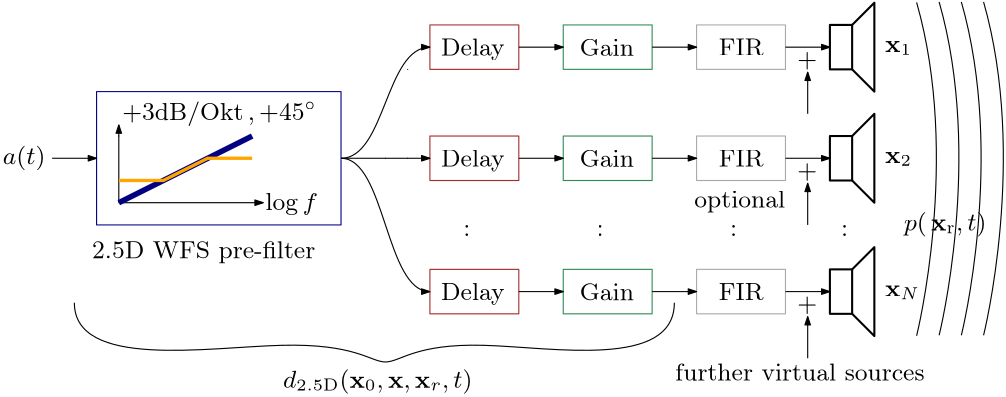 <?xml version="1.0"?>
<!DOCTYPE ipe SYSTEM "ipe.dtd">
<ipe version="70218" creator="Ipe 7.2.24">
<info created="D:20210324232528" modified="D:20221019175349"/>
<ipestyle name="basic">
<symbol name="arrow/arc(spx)">
<path stroke="sym-stroke" fill="sym-stroke" pen="sym-pen">
0 0 m
-1 0.333 l
-1 -0.333 l
h
</path>
</symbol>
<symbol name="arrow/farc(spx)">
<path stroke="sym-stroke" fill="white" pen="sym-pen">
0 0 m
-1 0.333 l
-1 -0.333 l
h
</path>
</symbol>
<symbol name="arrow/ptarc(spx)">
<path stroke="sym-stroke" fill="sym-stroke" pen="sym-pen">
0 0 m
-1 0.333 l
-0.8 0 l
-1 -0.333 l
h
</path>
</symbol>
<symbol name="arrow/fptarc(spx)">
<path stroke="sym-stroke" fill="white" pen="sym-pen">
0 0 m
-1 0.333 l
-0.8 0 l
-1 -0.333 l
h
</path>
</symbol>
<symbol name="mark/circle(sx)" transformations="translations">
<path fill="sym-stroke">
0.6 0 0 0.6 0 0 e
0.4 0 0 0.4 0 0 e
</path>
</symbol>
<symbol name="mark/disk(sx)" transformations="translations">
<path fill="sym-stroke">
0.6 0 0 0.6 0 0 e
</path>
</symbol>
<symbol name="mark/fdisk(sfx)" transformations="translations">
<group>
<path fill="sym-fill">
0.5 0 0 0.5 0 0 e
</path>
<path fill="sym-stroke" fillrule="eofill">
0.6 0 0 0.6 0 0 e
0.4 0 0 0.4 0 0 e
</path>
</group>
</symbol>
<symbol name="mark/box(sx)" transformations="translations">
<path fill="sym-stroke" fillrule="eofill">
-0.6 -0.6 m
0.6 -0.6 l
0.6 0.6 l
-0.6 0.6 l
h
-0.4 -0.4 m
0.4 -0.4 l
0.4 0.4 l
-0.4 0.4 l
h
</path>
</symbol>
<symbol name="mark/square(sx)" transformations="translations">
<path fill="sym-stroke">
-0.6 -0.6 m
0.6 -0.6 l
0.6 0.6 l
-0.6 0.6 l
h
</path>
</symbol>
<symbol name="mark/fsquare(sfx)" transformations="translations">
<group>
<path fill="sym-fill">
-0.5 -0.5 m
0.5 -0.5 l
0.5 0.5 l
-0.5 0.5 l
h
</path>
<path fill="sym-stroke" fillrule="eofill">
-0.6 -0.6 m
0.6 -0.6 l
0.6 0.6 l
-0.6 0.6 l
h
-0.4 -0.4 m
0.4 -0.4 l
0.4 0.4 l
-0.4 0.4 l
h
</path>
</group>
</symbol>
<symbol name="mark/cross(sx)" transformations="translations">
<group>
<path fill="sym-stroke">
-0.43 -0.57 m
0.57 0.43 l
0.43 0.57 l
-0.57 -0.43 l
h
</path>
<path fill="sym-stroke">
-0.43 0.57 m
0.57 -0.43 l
0.43 -0.57 l
-0.57 0.43 l
h
</path>
</group>
</symbol>
<symbol name="arrow/fnormal(spx)">
<path stroke="sym-stroke" fill="white" pen="sym-pen">
0 0 m
-1 0.333 l
-1 -0.333 l
h
</path>
</symbol>
<symbol name="arrow/pointed(spx)">
<path stroke="sym-stroke" fill="sym-stroke" pen="sym-pen">
0 0 m
-1 0.333 l
-0.8 0 l
-1 -0.333 l
h
</path>
</symbol>
<symbol name="arrow/fpointed(spx)">
<path stroke="sym-stroke" fill="white" pen="sym-pen">
0 0 m
-1 0.333 l
-0.8 0 l
-1 -0.333 l
h
</path>
</symbol>
<symbol name="arrow/linear(spx)">
<path stroke="sym-stroke" pen="sym-pen">
-1 0.333 m
0 0 l
-1 -0.333 l
</path>
</symbol>
<symbol name="arrow/fdouble(spx)">
<path stroke="sym-stroke" fill="white" pen="sym-pen">
0 0 m
-1 0.333 l
-1 -0.333 l
h
-1 0 m
-2 0.333 l
-2 -0.333 l
h
</path>
</symbol>
<symbol name="arrow/double(spx)">
<path stroke="sym-stroke" fill="sym-stroke" pen="sym-pen">
0 0 m
-1 0.333 l
-1 -0.333 l
h
-1 0 m
-2 0.333 l
-2 -0.333 l
h
</path>
</symbol>
<symbol name="arrow/mid-normal(spx)">
<path stroke="sym-stroke" fill="sym-stroke" pen="sym-pen">
0.5 0 m
-0.5 0.333 l
-0.5 -0.333 l
h
</path>
</symbol>
<symbol name="arrow/mid-fnormal(spx)">
<path stroke="sym-stroke" fill="white" pen="sym-pen">
0.5 0 m
-0.5 0.333 l
-0.5 -0.333 l
h
</path>
</symbol>
<symbol name="arrow/mid-pointed(spx)">
<path stroke="sym-stroke" fill="sym-stroke" pen="sym-pen">
0.5 0 m
-0.5 0.333 l
-0.3 0 l
-0.5 -0.333 l
h
</path>
</symbol>
<symbol name="arrow/mid-fpointed(spx)">
<path stroke="sym-stroke" fill="white" pen="sym-pen">
0.5 0 m
-0.5 0.333 l
-0.3 0 l
-0.5 -0.333 l
h
</path>
</symbol>
<symbol name="arrow/mid-double(spx)">
<path stroke="sym-stroke" fill="sym-stroke" pen="sym-pen">
1 0 m
0 0.333 l
0 -0.333 l
h
0 0 m
-1 0.333 l
-1 -0.333 l
h
</path>
</symbol>
<symbol name="arrow/mid-fdouble(spx)">
<path stroke="sym-stroke" fill="white" pen="sym-pen">
1 0 m
0 0.333 l
0 -0.333 l
h
0 0 m
-1 0.333 l
-1 -0.333 l
h
</path>
</symbol>
<anglesize name="22.5 deg" value="22.5"/>
<anglesize name="30 deg" value="30"/>
<anglesize name="45 deg" value="45"/>
<anglesize name="60 deg" value="60"/>
<anglesize name="90 deg" value="90"/>
<arrowsize name="large" value="10"/>
<arrowsize name="small" value="5"/>
<arrowsize name="tiny" value="3"/>
<color name="blue" value="0 0 1"/>
<color name="brown" value="0.647 0.165 0.165"/>
<color name="darkblue" value="0 0 0.545"/>
<color name="darkcyan" value="0 0.545 0.545"/>
<color name="darkgray" value="0.663"/>
<color name="darkgreen" value="0 0.392 0"/>
<color name="darkmagenta" value="0.545 0 0.545"/>
<color name="darkorange" value="1 0.549 0"/>
<color name="darkred" value="0.545 0 0"/>
<color name="gold" value="1 0.843 0"/>
<color name="gray" value="0.745"/>
<color name="green" value="0 1 0"/>
<color name="lightblue" value="0.678 0.847 0.902"/>
<color name="lightcyan" value="0.878 1 1"/>
<color name="lightgray" value="0.827"/>
<color name="lightgreen" value="0.565 0.933 0.565"/>
<color name="lightyellow" value="1 1 0.878"/>
<color name="navy" value="0 0 0.502"/>
<color name="orange" value="1 0.647 0"/>
<color name="pink" value="1 0.753 0.796"/>
<color name="purple" value="0.627 0.125 0.941"/>
<color name="red" value="1 0 0"/>
<color name="seagreen" value="0.18 0.545 0.341"/>
<color name="turquoise" value="0.251 0.878 0.816"/>
<color name="violet" value="0.933 0.51 0.933"/>
<color name="yellow" value="1 1 0"/>
<dashstyle name="dash dot dotted" value="[4 2 1 2 1 2] 0"/>
<dashstyle name="dash dotted" value="[4 2 1 2] 0"/>
<dashstyle name="dashed" value="[4] 0"/>
<dashstyle name="dotted" value="[1 3] 0"/>
<gridsize name="10 pts (~3.5 mm)" value="10"/>
<gridsize name="14 pts (~5 mm)" value="14"/>
<gridsize name="16 pts (~6 mm)" value="16"/>
<gridsize name="20 pts (~7 mm)" value="20"/>
<gridsize name="28 pts (~10 mm)" value="28"/>
<gridsize name="32 pts (~12 mm)" value="32"/>
<gridsize name="4 pts" value="4"/>
<gridsize name="56 pts (~20 mm)" value="56"/>
<gridsize name="8 pts (~3 mm)" value="8"/>
<opacity name="10%" value="0.1"/>
<opacity name="30%" value="0.3"/>
<opacity name="50%" value="0.5"/>
<opacity name="75%" value="0.75"/>
<pen name="fat" value="1.2"/>
<pen name="heavier" value="0.8"/>
<pen name="ultrafat" value="2"/>
<symbolsize name="large" value="5"/>
<symbolsize name="small" value="2"/>
<symbolsize name="tiny" value="1.1"/>
<textsize name="Huge" value="\Huge"/>
<textsize name="LARGE" value="\LARGE"/>
<textsize name="Large" value="\Large"/>
<textsize name="footnote" value="\footnotesize"/>
<textsize name="huge" value="\huge"/>
<textsize name="large" value="\large"/>
<textsize name="small" value="\small"/>
<textsize name="tiny" value="\tiny"/>
<textstyle name="center" begin="\begin{center}" end="\end{center}"/>
<textstyle name="item" begin="\begin{itemize}\item{}" end="\end{itemize}"/>
<textstyle name="itemize" begin="\begin{itemize}" end="\end{itemize}"/>
<tiling name="falling" angle="-60" step="4" width="1"/>
<tiling name="rising" angle="30" step="4" width="1"/>
</ipestyle>
<page>
<layer name="alpha"/>
<view layers="alpha" active="alpha"/>
<group layer="alpha" matrix="1 0 0 1 240 -8">
<path stroke="black" pen="0.75">
216 768 m
216 768 l
216 768 l
216 768 l
h
</path>
<path stroke="black" pen="0.75">
192 768 m
192 752 l
200 752 l
200 768 l
h
</path>
<path stroke="black" pen="0.75">
200 768 m
208 776 l
208 744 l
200 752 l
200 752 l
</path>
</group>
<group matrix="1 0 0 1 240 -48">
<path stroke="black" pen="0.75">
216 768 m
216 768 l
216 768 l
216 768 l
h
</path>
<path stroke="black" pen="0.75">
192 768 m
192 752 l
200 752 l
200 768 l
h
</path>
<path stroke="black" pen="0.75">
200 768 m
208 776 l
208 744 l
200 752 l
200 752 l
</path>
</group>
<group matrix="1 0 0 1 240 -96">
<path stroke="black" pen="0.75">
216 768 m
216 768 l
216 768 l
216 768 l
h
</path>
<path stroke="black" pen="0.75">
192 768 m
192 752 l
200 752 l
200 768 l
h
</path>
<path stroke="black" pen="0.75">
200 768 m
208 776 l
208 744 l
200 752 l
200 752 l
</path>
</group>
<path matrix="1 0 0 1 16 0" stroke="darkgray">
368 760 m
368 744 l
400 744 l
400 760 l
h
</path>
<path matrix="1 0 0 1 16 0" stroke="black">
384 752 m
384 752 l
384 752 l
384 752 l
h
</path>
<path matrix="1 0 0 1 16 0" stroke="black">
384 760 m
384 760 l
384 760 l
384 760 l
h
</path>
<text matrix="1 0 0 1 16 -11" transformations="translations" pos="376 760" stroke="black" type="label" width="16.124" height="6.127" depth="0" valign="baseline" size="small">FIR</text>
<path matrix="1 0 0 1 16 -40" stroke="darkgray">
368 760 m
368 744 l
400 744 l
400 760 l
h
</path>
<path matrix="1 0 0 1 16 -40" stroke="black">
384 752 m
384 752 l
384 752 l
384 752 l
h
</path>
<path matrix="1 0 0 1 16 -40" stroke="black">
384 760 m
384 760 l
384 760 l
384 760 l
h
</path>
<path matrix="1 0 0 1 16 -88" stroke="darkgray">
368 760 m
368 744 l
400 744 l
400 760 l
h
</path>
<path matrix="1 0 0 1 16 -88" stroke="black">
384 752 m
384 752 l
384 752 l
384 752 l
h
</path>
<path matrix="1 0 0 1 16 -88" stroke="black">
384 760 m
384 760 l
384 760 l
384 760 l
h
</path>
<text matrix="1 0 0 1 16 -51" transformations="translations" pos="376 760" stroke="black" type="label" width="16.124" height="6.127" depth="0" valign="baseline" size="small">FIR</text>
<text matrix="1 0 0 1 16 -99" transformations="translations" pos="376 760" stroke="black" type="label" width="16.124" height="6.127" depth="0" valign="baseline" size="small">FIR</text>
<path matrix="1 0 0 1 -32 0" stroke="seagreen">
368 760 m
368 744 l
400 744 l
400 760 l
h
</path>
<text matrix="1 0 0 1 -34.0733 -11.0732" transformations="translations" pos="376 760" stroke="black" type="label" width="19.518" height="6.127" depth="0" valign="baseline" size="small">Gain</text>
<path matrix="1 0 0 1 -32 -40" stroke="seagreen">
368 760 m
368 744 l
400 744 l
400 760 l
h
</path>
<text matrix="1 0 0 1 -34.0733 -51.0732" transformations="translations" pos="376 760" stroke="black" type="label" width="19.518" height="6.127" depth="0" valign="baseline" size="small">Gain</text>
<path matrix="1 0 0 1 -32 -88" stroke="seagreen">
368 760 m
368 744 l
400 744 l
400 760 l
h
</path>
<text matrix="1 0 0 1 -34.0733 -99.073" transformations="translations" pos="376 760" stroke="black" type="label" width="19.518" height="6.127" depth="0" valign="baseline" size="small">Gain</text>
<path matrix="1 0 0 1 -80 0" stroke="brown">
368 760 m
368 744 l
400 744 l
400 760 l
h
</path>
<text matrix="1 0 0 1 -84 -11" transformations="translations" pos="376 760" stroke="black" type="label" width="22.913" height="6.23" depth="1.74" valign="baseline" size="small">Delay</text>
<path matrix="1 0 0 1 -80 -40" stroke="brown">
368 760 m
368 744 l
400 744 l
400 760 l
h
</path>
<text matrix="1 0 0 1 -84 -51" transformations="translations" pos="376 760" stroke="black" type="label" width="22.913" height="6.23" depth="1.74" valign="baseline" size="small">Delay</text>
<path matrix="1 0 0 1 -80 -88" stroke="brown">
368 760 m
368 744 l
400 744 l
400 760 l
h
</path>
<text matrix="1 0 0 1 -84 -99" transformations="translations" pos="376 760" stroke="black" type="label" width="22.913" height="6.23" depth="1.74" valign="baseline" size="small">Delay</text>
<text matrix="1 0 0 1 4 -4" transformations="translations" pos="344 688" stroke="black" type="label" width="2.56" height="3.861" depth="0" valign="baseline" size="small">:</text>
<text matrix="1 0 0 1 -44 -4" transformations="translations" pos="344 688" stroke="black" type="label" width="2.56" height="3.861" depth="0" valign="baseline" size="small">:</text>
<text matrix="1 0 0 1 52 -4" transformations="translations" pos="344 688" stroke="black" type="label" width="2.56" height="3.861" depth="0" valign="baseline" size="small">:</text>
<text matrix="1 0 0 1 92 -4" transformations="translations" pos="344 688" stroke="black" type="label" width="2.56" height="3.861" depth="0" valign="baseline" size="small">:</text>
<path stroke="navy">
168 736 m
168 688 l
256 688 l
256 736 l
h
</path>
<path stroke="black" arrow="normal/tiny">
256 712 m
288 712 l
</path>
<path stroke="black" fill="white" arrow="normal/tiny">
256 712 m
272 712
272 664
288 664 c
</path>
<path stroke="black" fill="white" cap="1">
280 712 m
280 712 l
</path>
<path stroke="black" fill="white" cap="1">
272 712 m
272 712 l
</path>
<path stroke="black" arrow="normal/tiny">
256 712 m
272 712
272 752
288 752 c
</path>
<path stroke="black" cap="1">
280 744 m
280 744 l
</path>
<path stroke="black" cap="1">
232 696 m
232 696 l
</path>
<path stroke="black" rarrow="normal/tiny">
176 724 m
176 696 l
</path>
<path stroke="black" rarrow="normal/tiny">
228 696 m
176 696 l
</path>
<path stroke="black" cap="1">
176 720 m
176 720 l
</path>
<text matrix="1 0 0 1 -11.226 -10.6709" transformations="translations" pos="240 704" stroke="black" type="label" width="18.887" height="6.23" depth="1.74" valign="baseline" size="small" style="math">\log f</text>
<path stroke="navy" pen="ultrafat">
176 696 m
224 720 l
224 720 l
</path>
<path stroke="orange" pen="fat">
176 704 m
192 704 l
208 712 l
224 712 l
224 712 l
</path>
<text matrix="1 0 0 1 -41.6476 -52" transformations="translations" pos="208 728" stroke="black" type="label" width="80.424" height="6.23" depth="1.74" valign="baseline" size="small">2.5D WFS pre-filter</text>
<path stroke="black" rarrow="normal/tiny">
336 752 m
320 752 l
</path>
<path matrix="1 0 0 1 48 0" stroke="black" rarrow="normal/tiny">
336 752 m
320 752 l
</path>
<path stroke="black" rarrow="normal/tiny">
432 752 m
416 752 l
</path>
<path matrix="1 0 0 1 0 -40" stroke="black" rarrow="normal/tiny">
336 752 m
320 752 l
</path>
<path matrix="1 0 0 1 48 -40" stroke="black" rarrow="normal/tiny">
336 752 m
320 752 l
</path>
<path stroke="black" rarrow="normal/tiny">
432 712 m
416 712 l
</path>
<path matrix="1 0 0 1 0 -88" stroke="black" rarrow="normal/tiny">
336 752 m
320 752 l
</path>
<path matrix="1 0 0 1 48 -88" stroke="black" rarrow="normal/tiny">
336 752 m
320 752 l
</path>
<path stroke="black" rarrow="normal/tiny">
432 664 m
416 664 l
</path>
<path matrix="1 0 0 1 -168 -40" stroke="black" rarrow="normal/tiny">
336 752 m
320 752 l
</path>
<text matrix="1 0 0 1 6.23199 -10.1488" transformations="translations" pos="128 720" stroke="black" type="label" width="15.377" height="6.726" depth="2.24" valign="baseline" size="small" style="math">a(t)</text>
<text matrix="1 0 0 1 7.8182 -41.7286" transformations="translations" pos="444 792" stroke="black" type="label" width="9.751" height="3.991" depth="0.99" valign="baseline" size="small" style="math">\mathbf{x} _1</text>
<text matrix="1 0 0 1 7.8182 -81.7286" transformations="translations" pos="444 792" stroke="black" type="label" width="9.751" height="3.991" depth="0.99" valign="baseline" size="small" style="math">\mathbf{x}  _2</text>
<text matrix="1 0 0 1 7.8182 -129.729" transformations="translations" pos="444 792" stroke="black" type="label" width="12.524" height="3.991" depth="0.99" valign="baseline" size="small" style="math">\mathbf{x} _N</text>
<path matrix="1 0 0 1 -0.782336 0.0988145" stroke="black">
464 768 m
480 712
464 648
464 648 c
</path>
<path matrix="1 0 0 1 7.3212 0.276514" stroke="black">
464 768 m
480 712
464 648
464 648 c
</path>
<path matrix="1 0 0 1 15.3212 0.276514" stroke="black">
464 768 m
480 712
464 648
464 648 c
</path>
<path matrix="1 0 0 1 23.3212 0.276514" stroke="black">
464 768 m
480 712
464 648
464 648 c
</path>
<path stroke="black">
160 660 m
160 636
256 652
272 632
288 652
376 636
376 660 c
</path>
<text matrix="1 0 0 1 -16.8747 -6.62114" transformations="translations" pos="252 636" stroke="black" type="label" width="68.213" height="6.726" depth="2.24" valign="baseline" size="small" style="math">d_\mathrm{2.5D}(\mathbf{x}_0,\mathbf{x}, \mathbf{x}_r, t)</text>
<text matrix="1 0 0 1 330.642 -34.0414" transformations="translations" pos="128 720" stroke="black" type="label" width="29.729" height="6.726" depth="2.24" valign="baseline" size="small" style="math">p(\,\mathbf{x}_\mathrm{r}, t)</text>
<text matrix="1 0 0 1 255.159 -25.733" transformations="translations" pos="128 720" stroke="black" type="label" width="32.766" height="6.23" depth="1.74" valign="baseline" size="small">optional</text>
<text matrix="1 0 0 1 49.2153 5.78748" transformations="translations" pos="128 720" stroke="black" type="label" width="69.976" height="6.726" depth="2.24" valign="baseline" size="small" style="math">+3\mathrm{dB/Okt}\,,+45^\circ</text>
<path stroke="black" rarrow="normal/tiny">
424 655 m
424 640 l
</path>
<text matrix="1 0 0 1 292.232 -63.1488" transformations="translations" pos="128 720" stroke="black" type="label" width="7.168" height="5.314" depth="0.83" valign="baseline" size="small" style="math">+</text>
<text matrix="1 0 0 1 168.352 -96" transformations="translations" pos="208 728" stroke="black" type="label" width="89.786" height="6.227" depth="0" valign="baseline" size="small">further virtual sources</text>
<path matrix="1 0 0 1 0 48" stroke="black" rarrow="normal/tiny">
424 655 m
424 640 l
</path>
<text matrix="1 0 0 1 292.232 -15.1488" transformations="translations" pos="128 720" stroke="black" type="label" width="7.168" height="5.314" depth="0.83" valign="baseline" size="small" style="math">+</text>
<path matrix="1 0 0 1 0 88" stroke="black" rarrow="normal/tiny">
424 655 m
424 640 l
</path>
<text matrix="1 0 0 1 292.232 24.8512" transformations="translations" pos="128 720" stroke="black" type="label" width="7.168" height="5.314" depth="0.83" valign="baseline" size="small" style="math">+</text>
</page>
</ipe>
